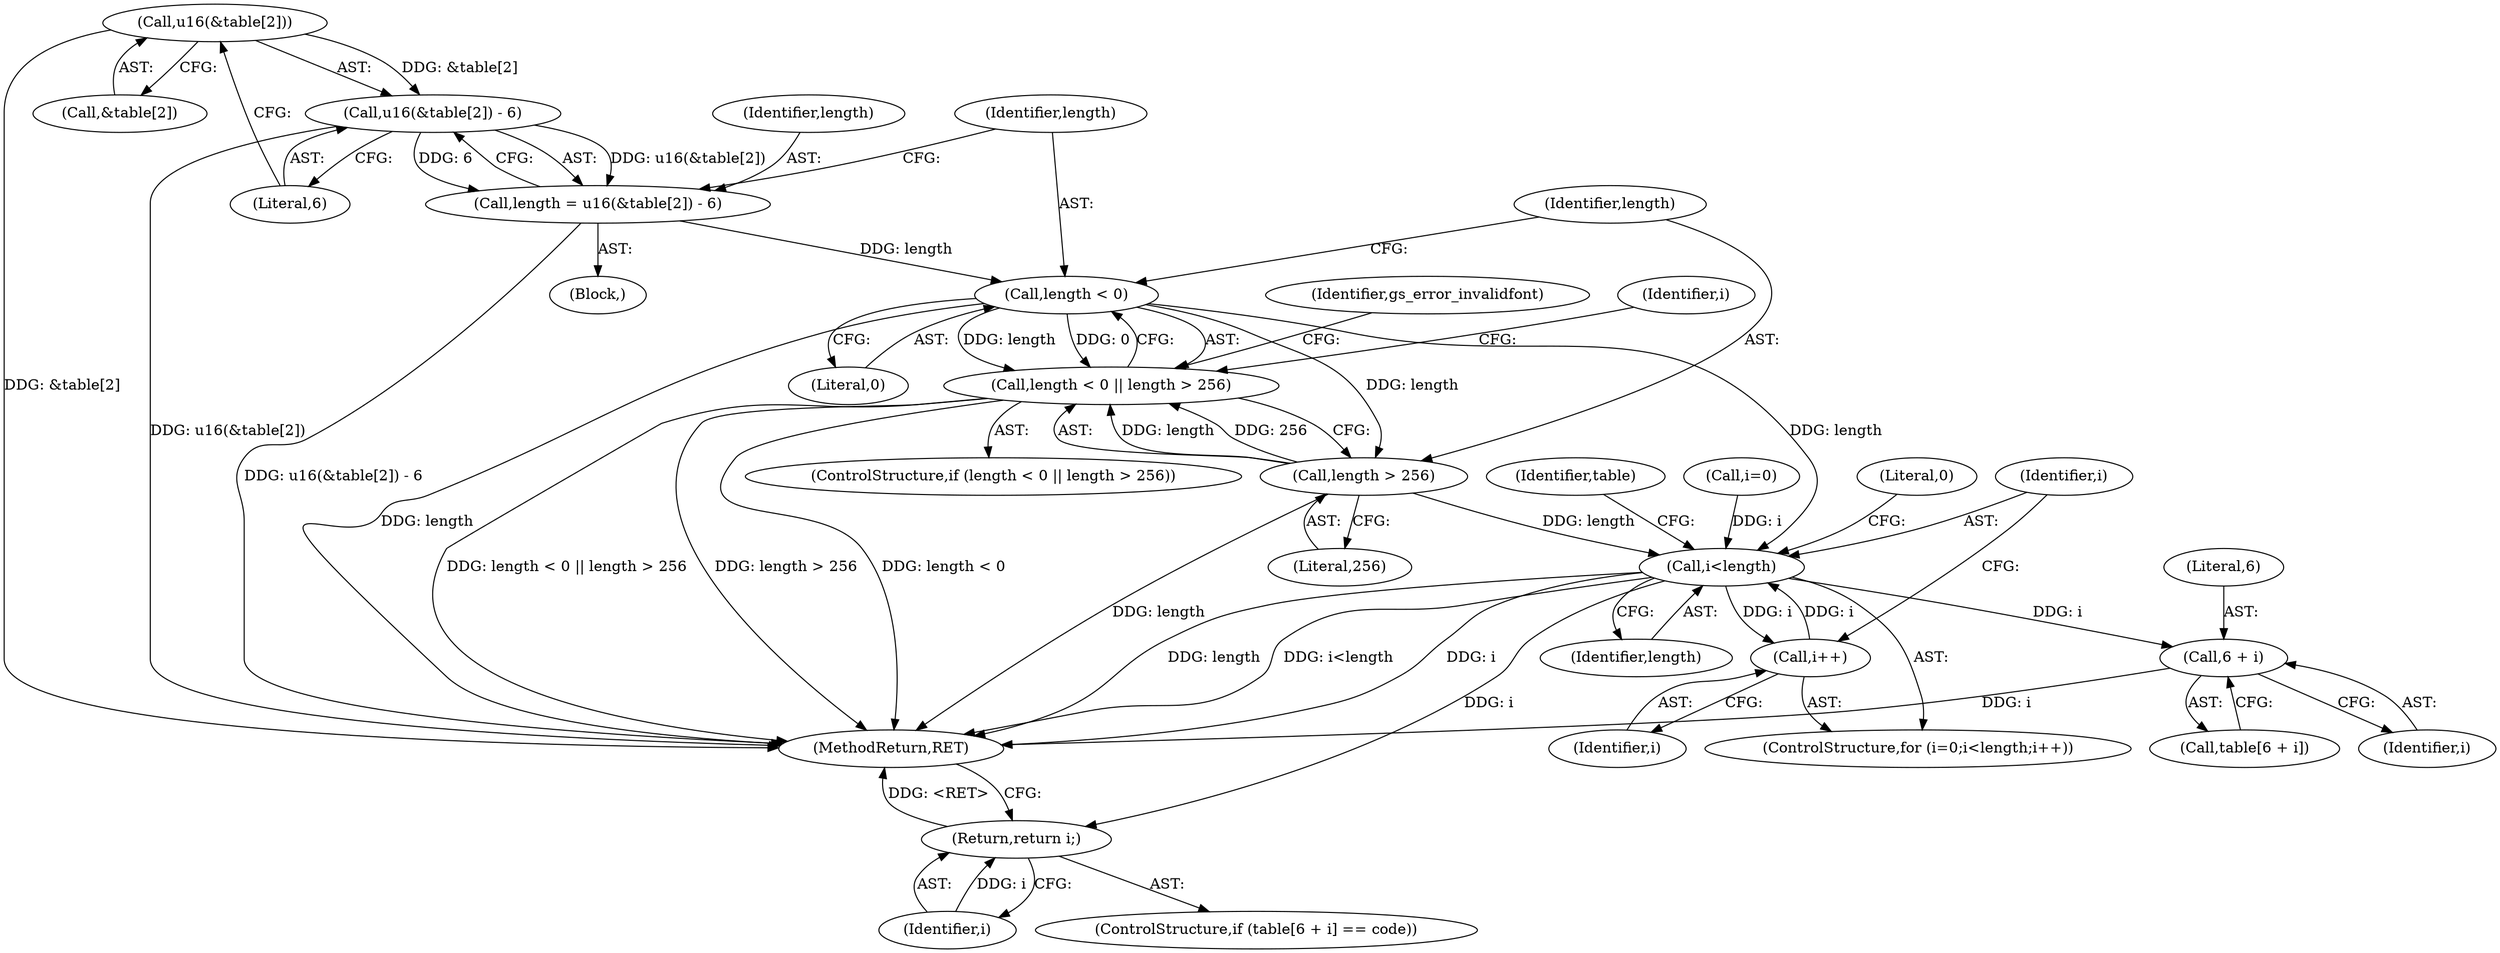 digraph "0_ghostscript_961b10cdd71403072fb99401a45f3bef6ce53626@array" {
"1000458" [label="(Call,u16(&table[2]))"];
"1000457" [label="(Call,u16(&table[2]) - 6)"];
"1000455" [label="(Call,length = u16(&table[2]) - 6)"];
"1000466" [label="(Call,length < 0)"];
"1000465" [label="(Call,length < 0 || length > 256)"];
"1000469" [label="(Call,length > 256)"];
"1000478" [label="(Call,i<length)"];
"1000481" [label="(Call,i++)"];
"1000488" [label="(Call,6 + i)"];
"1000492" [label="(Return,return i;)"];
"1000481" [label="(Call,i++)"];
"1000479" [label="(Identifier,i)"];
"1000492" [label="(Return,return i;)"];
"1000464" [label="(ControlStructure,if (length < 0 || length > 256))"];
"1000478" [label="(Call,i<length)"];
"1000476" [label="(Identifier,i)"];
"1000486" [label="(Call,table[6 + i])"];
"1000467" [label="(Identifier,length)"];
"1000495" [label="(Literal,0)"];
"1000473" [label="(Identifier,gs_error_invalidfont)"];
"1000489" [label="(Literal,6)"];
"1000459" [label="(Call,&table[2])"];
"1000474" [label="(ControlStructure,for (i=0;i<length;i++))"];
"1000469" [label="(Call,length > 256)"];
"1000482" [label="(Identifier,i)"];
"1000455" [label="(Call,length = u16(&table[2]) - 6)"];
"1000465" [label="(Call,length < 0 || length > 256)"];
"1000457" [label="(Call,u16(&table[2]) - 6)"];
"1000452" [label="(Block,)"];
"1000458" [label="(Call,u16(&table[2]))"];
"1000466" [label="(Call,length < 0)"];
"1000490" [label="(Identifier,i)"];
"1000493" [label="(Identifier,i)"];
"1000470" [label="(Identifier,length)"];
"1000468" [label="(Literal,0)"];
"1000471" [label="(Literal,256)"];
"1000456" [label="(Identifier,length)"];
"1000818" [label="(MethodReturn,RET)"];
"1000487" [label="(Identifier,table)"];
"1000480" [label="(Identifier,length)"];
"1000488" [label="(Call,6 + i)"];
"1000484" [label="(ControlStructure,if (table[6 + i] == code))"];
"1000463" [label="(Literal,6)"];
"1000475" [label="(Call,i=0)"];
"1000458" -> "1000457"  [label="AST: "];
"1000458" -> "1000459"  [label="CFG: "];
"1000459" -> "1000458"  [label="AST: "];
"1000463" -> "1000458"  [label="CFG: "];
"1000458" -> "1000818"  [label="DDG: &table[2]"];
"1000458" -> "1000457"  [label="DDG: &table[2]"];
"1000457" -> "1000455"  [label="AST: "];
"1000457" -> "1000463"  [label="CFG: "];
"1000463" -> "1000457"  [label="AST: "];
"1000455" -> "1000457"  [label="CFG: "];
"1000457" -> "1000818"  [label="DDG: u16(&table[2])"];
"1000457" -> "1000455"  [label="DDG: u16(&table[2])"];
"1000457" -> "1000455"  [label="DDG: 6"];
"1000455" -> "1000452"  [label="AST: "];
"1000456" -> "1000455"  [label="AST: "];
"1000467" -> "1000455"  [label="CFG: "];
"1000455" -> "1000818"  [label="DDG: u16(&table[2]) - 6"];
"1000455" -> "1000466"  [label="DDG: length"];
"1000466" -> "1000465"  [label="AST: "];
"1000466" -> "1000468"  [label="CFG: "];
"1000467" -> "1000466"  [label="AST: "];
"1000468" -> "1000466"  [label="AST: "];
"1000470" -> "1000466"  [label="CFG: "];
"1000465" -> "1000466"  [label="CFG: "];
"1000466" -> "1000818"  [label="DDG: length"];
"1000466" -> "1000465"  [label="DDG: length"];
"1000466" -> "1000465"  [label="DDG: 0"];
"1000466" -> "1000469"  [label="DDG: length"];
"1000466" -> "1000478"  [label="DDG: length"];
"1000465" -> "1000464"  [label="AST: "];
"1000465" -> "1000469"  [label="CFG: "];
"1000469" -> "1000465"  [label="AST: "];
"1000473" -> "1000465"  [label="CFG: "];
"1000476" -> "1000465"  [label="CFG: "];
"1000465" -> "1000818"  [label="DDG: length < 0 || length > 256"];
"1000465" -> "1000818"  [label="DDG: length > 256"];
"1000465" -> "1000818"  [label="DDG: length < 0"];
"1000469" -> "1000465"  [label="DDG: length"];
"1000469" -> "1000465"  [label="DDG: 256"];
"1000469" -> "1000471"  [label="CFG: "];
"1000470" -> "1000469"  [label="AST: "];
"1000471" -> "1000469"  [label="AST: "];
"1000469" -> "1000818"  [label="DDG: length"];
"1000469" -> "1000478"  [label="DDG: length"];
"1000478" -> "1000474"  [label="AST: "];
"1000478" -> "1000480"  [label="CFG: "];
"1000479" -> "1000478"  [label="AST: "];
"1000480" -> "1000478"  [label="AST: "];
"1000487" -> "1000478"  [label="CFG: "];
"1000495" -> "1000478"  [label="CFG: "];
"1000478" -> "1000818"  [label="DDG: i"];
"1000478" -> "1000818"  [label="DDG: length"];
"1000478" -> "1000818"  [label="DDG: i<length"];
"1000475" -> "1000478"  [label="DDG: i"];
"1000481" -> "1000478"  [label="DDG: i"];
"1000478" -> "1000481"  [label="DDG: i"];
"1000478" -> "1000488"  [label="DDG: i"];
"1000478" -> "1000492"  [label="DDG: i"];
"1000481" -> "1000474"  [label="AST: "];
"1000481" -> "1000482"  [label="CFG: "];
"1000482" -> "1000481"  [label="AST: "];
"1000479" -> "1000481"  [label="CFG: "];
"1000488" -> "1000486"  [label="AST: "];
"1000488" -> "1000490"  [label="CFG: "];
"1000489" -> "1000488"  [label="AST: "];
"1000490" -> "1000488"  [label="AST: "];
"1000486" -> "1000488"  [label="CFG: "];
"1000488" -> "1000818"  [label="DDG: i"];
"1000492" -> "1000484"  [label="AST: "];
"1000492" -> "1000493"  [label="CFG: "];
"1000493" -> "1000492"  [label="AST: "];
"1000818" -> "1000492"  [label="CFG: "];
"1000492" -> "1000818"  [label="DDG: <RET>"];
"1000493" -> "1000492"  [label="DDG: i"];
}
